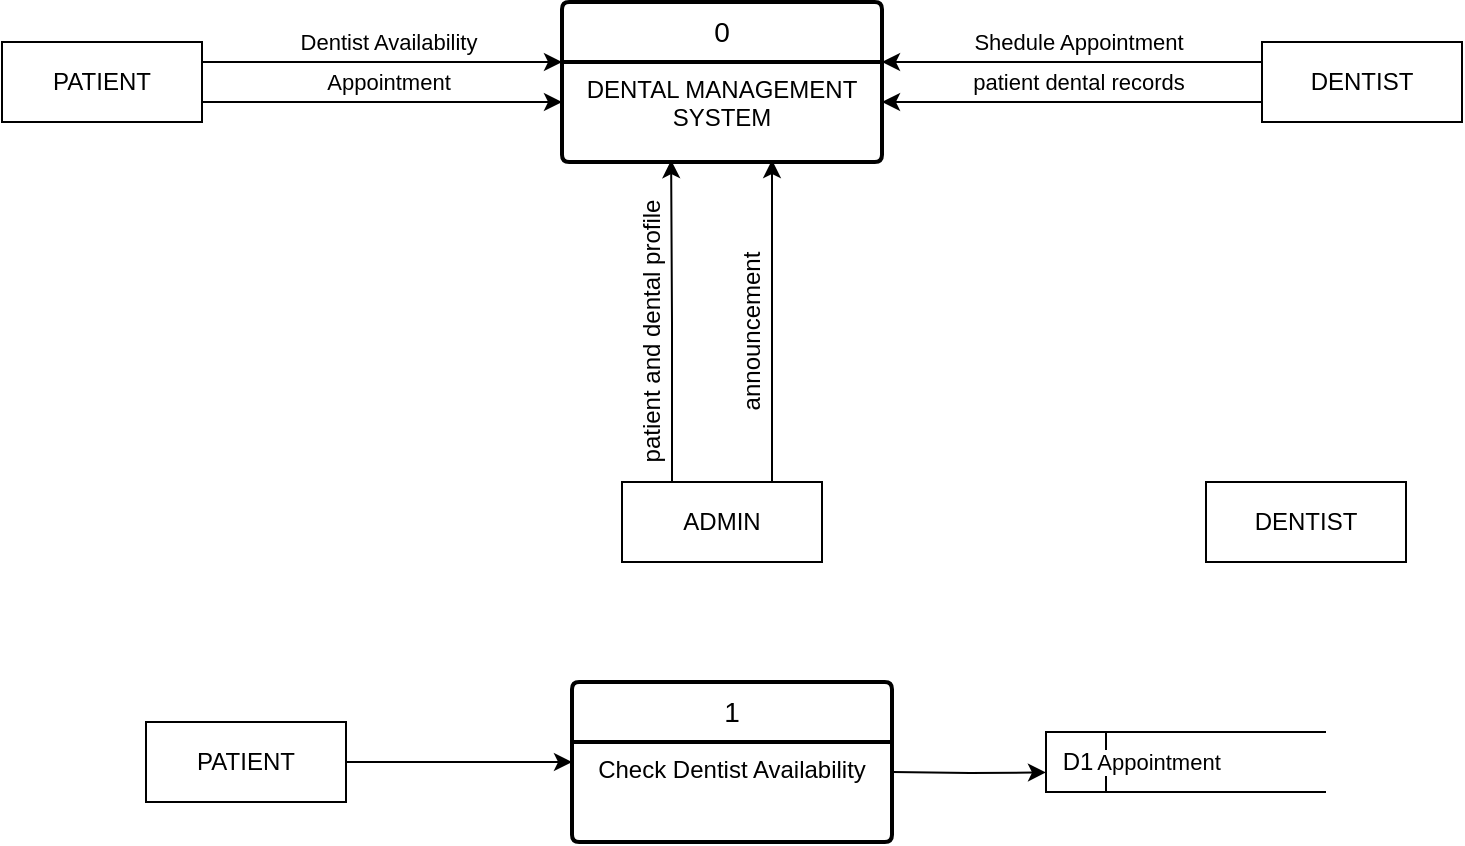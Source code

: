 <mxfile version="26.2.12">
  <diagram name="Page-1" id="skjg_4emkFO80so7AoUh">
    <mxGraphModel dx="597" dy="347" grid="1" gridSize="10" guides="1" tooltips="1" connect="1" arrows="1" fold="1" page="1" pageScale="1" pageWidth="827" pageHeight="1169" math="0" shadow="0">
      <root>
        <mxCell id="0" />
        <mxCell id="1" parent="0" />
        <mxCell id="g7SPvUek6dbdEDTnpYcu-3" value="0" style="swimlane;childLayout=stackLayout;horizontal=1;startSize=30;horizontalStack=0;rounded=1;fontSize=14;fontStyle=0;strokeWidth=2;resizeParent=0;resizeLast=1;shadow=0;dashed=0;align=center;arcSize=4;whiteSpace=wrap;html=1;" vertex="1" parent="1">
          <mxGeometry x="328" y="100" width="160" height="80" as="geometry" />
        </mxCell>
        <mxCell id="g7SPvUek6dbdEDTnpYcu-4" value="DENTAL MANAGEMENT SYSTEM" style="align=center;strokeColor=none;fillColor=none;spacingLeft=4;spacingRight=4;fontSize=12;verticalAlign=top;resizable=0;rotatable=0;part=1;html=1;whiteSpace=wrap;" vertex="1" parent="g7SPvUek6dbdEDTnpYcu-3">
          <mxGeometry y="30" width="160" height="50" as="geometry" />
        </mxCell>
        <mxCell id="g7SPvUek6dbdEDTnpYcu-7" value="PATIENT" style="whiteSpace=wrap;html=1;align=center;" vertex="1" parent="1">
          <mxGeometry x="48" y="120" width="100" height="40" as="geometry" />
        </mxCell>
        <mxCell id="g7SPvUek6dbdEDTnpYcu-8" value="DENTIST" style="whiteSpace=wrap;html=1;align=center;" vertex="1" parent="1">
          <mxGeometry x="678" y="120" width="100" height="40" as="geometry" />
        </mxCell>
        <mxCell id="g7SPvUek6dbdEDTnpYcu-9" value="ADMIN" style="whiteSpace=wrap;html=1;align=center;" vertex="1" parent="1">
          <mxGeometry x="358" y="340" width="100" height="40" as="geometry" />
        </mxCell>
        <mxCell id="g7SPvUek6dbdEDTnpYcu-10" value="" style="endArrow=classic;html=1;rounded=0;exitX=1;exitY=0.25;exitDx=0;exitDy=0;" edge="1" parent="1" source="g7SPvUek6dbdEDTnpYcu-7">
          <mxGeometry width="50" height="50" relative="1" as="geometry">
            <mxPoint x="388" y="180" as="sourcePoint" />
            <mxPoint x="328" y="130" as="targetPoint" />
          </mxGeometry>
        </mxCell>
        <mxCell id="g7SPvUek6dbdEDTnpYcu-11" value="Dentist Availability" style="edgeLabel;html=1;align=center;verticalAlign=middle;resizable=0;points=[];" vertex="1" connectable="0" parent="g7SPvUek6dbdEDTnpYcu-10">
          <mxGeometry x="0.027" y="-1" relative="1" as="geometry">
            <mxPoint y="-11" as="offset" />
          </mxGeometry>
        </mxCell>
        <mxCell id="g7SPvUek6dbdEDTnpYcu-12" value="" style="endArrow=classic;html=1;rounded=0;exitX=1;exitY=0.25;exitDx=0;exitDy=0;" edge="1" parent="1">
          <mxGeometry width="50" height="50" relative="1" as="geometry">
            <mxPoint x="148" y="150" as="sourcePoint" />
            <mxPoint x="328" y="150" as="targetPoint" />
          </mxGeometry>
        </mxCell>
        <mxCell id="g7SPvUek6dbdEDTnpYcu-13" value="Appointment" style="edgeLabel;html=1;align=center;verticalAlign=middle;resizable=0;points=[];" vertex="1" connectable="0" parent="g7SPvUek6dbdEDTnpYcu-12">
          <mxGeometry x="0.027" y="-1" relative="1" as="geometry">
            <mxPoint y="-11" as="offset" />
          </mxGeometry>
        </mxCell>
        <mxCell id="g7SPvUek6dbdEDTnpYcu-15" value="" style="endArrow=none;html=1;rounded=0;exitX=1;exitY=0.25;exitDx=0;exitDy=0;entryX=0;entryY=0.25;entryDx=0;entryDy=0;startArrow=classic;startFill=1;" edge="1" parent="1" target="g7SPvUek6dbdEDTnpYcu-8">
          <mxGeometry width="50" height="50" relative="1" as="geometry">
            <mxPoint x="488" y="130" as="sourcePoint" />
            <mxPoint x="598" y="130" as="targetPoint" />
          </mxGeometry>
        </mxCell>
        <mxCell id="g7SPvUek6dbdEDTnpYcu-16" value="Shedule Appointment" style="edgeLabel;html=1;align=center;verticalAlign=middle;resizable=0;points=[];" vertex="1" connectable="0" parent="g7SPvUek6dbdEDTnpYcu-15">
          <mxGeometry x="0.027" y="-1" relative="1" as="geometry">
            <mxPoint y="-11" as="offset" />
          </mxGeometry>
        </mxCell>
        <mxCell id="g7SPvUek6dbdEDTnpYcu-17" value="" style="endArrow=none;html=1;rounded=0;exitX=1;exitY=0.25;exitDx=0;exitDy=0;entryX=0;entryY=0.25;entryDx=0;entryDy=0;startArrow=classic;startFill=1;" edge="1" parent="1">
          <mxGeometry width="50" height="50" relative="1" as="geometry">
            <mxPoint x="488" y="150" as="sourcePoint" />
            <mxPoint x="678" y="150" as="targetPoint" />
          </mxGeometry>
        </mxCell>
        <mxCell id="g7SPvUek6dbdEDTnpYcu-18" value="patient dental records" style="edgeLabel;html=1;align=center;verticalAlign=middle;resizable=0;points=[];" vertex="1" connectable="0" parent="g7SPvUek6dbdEDTnpYcu-17">
          <mxGeometry x="0.027" y="-1" relative="1" as="geometry">
            <mxPoint y="-11" as="offset" />
          </mxGeometry>
        </mxCell>
        <mxCell id="g7SPvUek6dbdEDTnpYcu-19" style="edgeStyle=orthogonalEdgeStyle;rounded=0;orthogonalLoop=1;jettySize=auto;html=1;exitX=0.25;exitY=0;exitDx=0;exitDy=0;entryX=0.341;entryY=0.982;entryDx=0;entryDy=0;entryPerimeter=0;" edge="1" parent="1" source="g7SPvUek6dbdEDTnpYcu-9" target="g7SPvUek6dbdEDTnpYcu-4">
          <mxGeometry relative="1" as="geometry" />
        </mxCell>
        <mxCell id="g7SPvUek6dbdEDTnpYcu-21" value="patient and dental profile" style="text;html=1;align=center;verticalAlign=middle;resizable=0;points=[];autosize=1;strokeColor=none;fillColor=none;rotation=270;" vertex="1" parent="1">
          <mxGeometry x="298" y="250" width="150" height="30" as="geometry" />
        </mxCell>
        <mxCell id="g7SPvUek6dbdEDTnpYcu-22" style="edgeStyle=orthogonalEdgeStyle;rounded=0;orthogonalLoop=1;jettySize=auto;html=1;exitX=0.25;exitY=0;exitDx=0;exitDy=0;entryX=0.341;entryY=0.982;entryDx=0;entryDy=0;entryPerimeter=0;" edge="1" parent="1">
          <mxGeometry relative="1" as="geometry">
            <mxPoint x="433" y="340" as="sourcePoint" />
            <mxPoint x="433" y="179" as="targetPoint" />
          </mxGeometry>
        </mxCell>
        <mxCell id="g7SPvUek6dbdEDTnpYcu-23" value="announcement" style="text;html=1;align=center;verticalAlign=middle;resizable=0;points=[];autosize=1;strokeColor=none;fillColor=none;rotation=270;" vertex="1" parent="1">
          <mxGeometry x="373" y="250" width="100" height="30" as="geometry" />
        </mxCell>
        <mxCell id="g7SPvUek6dbdEDTnpYcu-29" style="edgeStyle=orthogonalEdgeStyle;rounded=0;orthogonalLoop=1;jettySize=auto;html=1;exitX=1;exitY=0.5;exitDx=0;exitDy=0;entryX=0;entryY=0.5;entryDx=0;entryDy=0;" edge="1" parent="1" source="g7SPvUek6dbdEDTnpYcu-25" target="g7SPvUek6dbdEDTnpYcu-27">
          <mxGeometry relative="1" as="geometry" />
        </mxCell>
        <mxCell id="g7SPvUek6dbdEDTnpYcu-25" value="PATIENT" style="whiteSpace=wrap;html=1;align=center;" vertex="1" parent="1">
          <mxGeometry x="120" y="460" width="100" height="40" as="geometry" />
        </mxCell>
        <mxCell id="g7SPvUek6dbdEDTnpYcu-26" value="DENTIST" style="whiteSpace=wrap;html=1;align=center;" vertex="1" parent="1">
          <mxGeometry x="650" y="340" width="100" height="40" as="geometry" />
        </mxCell>
        <mxCell id="g7SPvUek6dbdEDTnpYcu-27" value="1" style="swimlane;childLayout=stackLayout;horizontal=1;startSize=30;horizontalStack=0;rounded=1;fontSize=14;fontStyle=0;strokeWidth=2;resizeParent=0;resizeLast=1;shadow=0;dashed=0;align=center;arcSize=4;whiteSpace=wrap;html=1;" vertex="1" parent="1">
          <mxGeometry x="333" y="440" width="160" height="80" as="geometry" />
        </mxCell>
        <mxCell id="g7SPvUek6dbdEDTnpYcu-28" value="Check Dentist Availability" style="align=center;strokeColor=none;fillColor=none;spacingLeft=4;spacingRight=4;fontSize=12;verticalAlign=top;resizable=0;rotatable=0;part=1;html=1;whiteSpace=wrap;" vertex="1" parent="g7SPvUek6dbdEDTnpYcu-27">
          <mxGeometry y="30" width="160" height="50" as="geometry" />
        </mxCell>
        <mxCell id="g7SPvUek6dbdEDTnpYcu-30" value="&amp;nbsp;D1" style="html=1;dashed=0;whiteSpace=wrap;shape=mxgraph.dfd.dataStoreID;align=left;spacingLeft=3;points=[[0,0],[0.5,0],[1,0],[0,0.5],[1,0.5],[0,1],[0.5,1],[1,1]];" vertex="1" parent="1">
          <mxGeometry x="570" y="465" width="140" height="30" as="geometry" />
        </mxCell>
        <mxCell id="g7SPvUek6dbdEDTnpYcu-31" value="Appointment" style="edgeLabel;html=1;align=center;verticalAlign=middle;resizable=0;points=[];" vertex="1" connectable="0" parent="1">
          <mxGeometry x="626" y="480" as="geometry" />
        </mxCell>
        <mxCell id="g7SPvUek6dbdEDTnpYcu-32" style="edgeStyle=orthogonalEdgeStyle;rounded=0;orthogonalLoop=1;jettySize=auto;html=1;exitX=1;exitY=0;exitDx=0;exitDy=0;entryX=-0.001;entryY=0.175;entryDx=0;entryDy=0;entryPerimeter=0;" edge="1" parent="1">
          <mxGeometry relative="1" as="geometry">
            <mxPoint x="493.14" y="484.97" as="sourcePoint" />
            <mxPoint x="570.0" y="485.22" as="targetPoint" />
          </mxGeometry>
        </mxCell>
      </root>
    </mxGraphModel>
  </diagram>
</mxfile>
